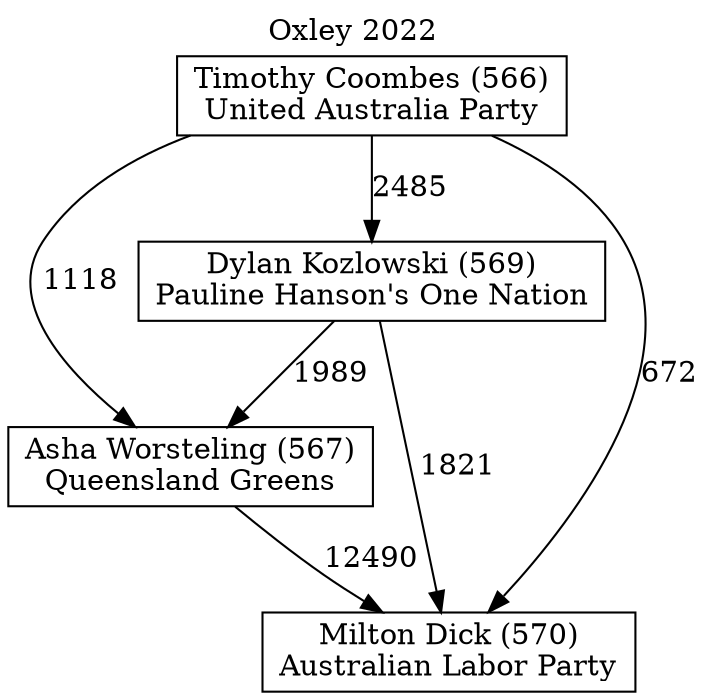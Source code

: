 // House preference flow
digraph "Milton Dick (570)_Oxley_2022" {
	graph [label="Oxley 2022" labelloc=t mclimit=10]
	node [shape=box]
	"Asha Worsteling (567)" [label="Asha Worsteling (567)
Queensland Greens"]
	"Dylan Kozlowski (569)" [label="Dylan Kozlowski (569)
Pauline Hanson's One Nation"]
	"Milton Dick (570)" [label="Milton Dick (570)
Australian Labor Party"]
	"Timothy Coombes (566)" [label="Timothy Coombes (566)
United Australia Party"]
	"Asha Worsteling (567)" -> "Milton Dick (570)" [label=12490]
	"Dylan Kozlowski (569)" -> "Asha Worsteling (567)" [label=1989]
	"Dylan Kozlowski (569)" -> "Milton Dick (570)" [label=1821]
	"Timothy Coombes (566)" -> "Asha Worsteling (567)" [label=1118]
	"Timothy Coombes (566)" -> "Dylan Kozlowski (569)" [label=2485]
	"Timothy Coombes (566)" -> "Milton Dick (570)" [label=672]
}
